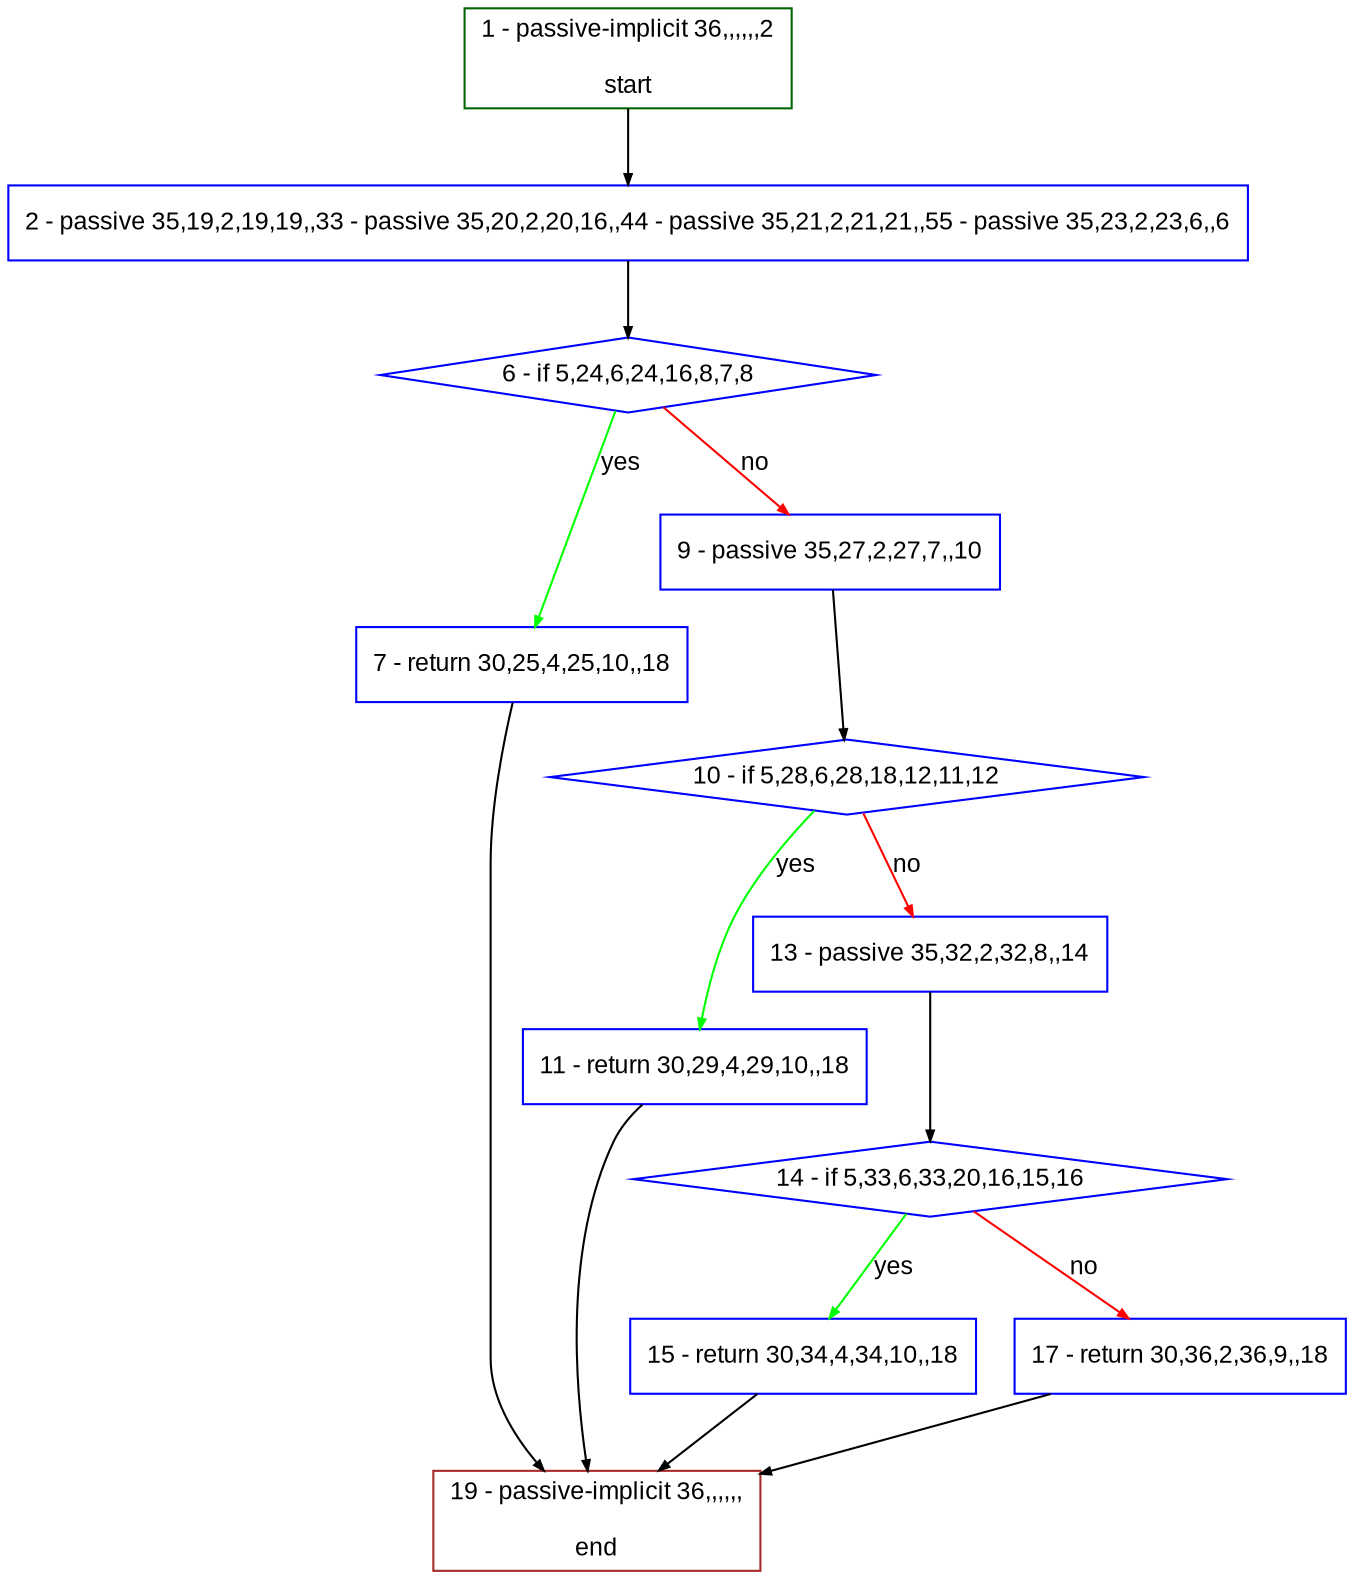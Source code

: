 digraph "" {
  graph [bgcolor="white", fillcolor="#FFFFCC", pack="true", packmode="clust", fontname="Arial", label="", fontsize="12", compound="true", style="rounded,filled"];
  node [node_initialized="no", fillcolor="white", fontname="Arial", label="", color="grey", fontsize="12", fixedsize="false", compound="true", shape="rectangle", style="filled"];
  edge [arrowtail="none", lhead="", fontcolor="black", fontname="Arial", label="", color="black", fontsize="12", arrowhead="normal", arrowsize="0.5", compound="true", ltail="", dir="forward"];
  __N1 [fillcolor="#ffffff", label="2 - passive 35,19,2,19,19,,33 - passive 35,20,2,20,16,,44 - passive 35,21,2,21,21,,55 - passive 35,23,2,23,6,,6", color="#0000ff", shape="box", style="filled"];
  __N2 [fillcolor="#ffffff", label="1 - passive-implicit 36,,,,,,2\n\nstart", color="#006400", shape="box", style="filled"];
  __N3 [fillcolor="#ffffff", label="6 - if 5,24,6,24,16,8,7,8", color="#0000ff", shape="diamond", style="filled"];
  __N4 [fillcolor="#ffffff", label="7 - return 30,25,4,25,10,,18", color="#0000ff", shape="box", style="filled"];
  __N5 [fillcolor="#ffffff", label="9 - passive 35,27,2,27,7,,10", color="#0000ff", shape="box", style="filled"];
  __N6 [fillcolor="#ffffff", label="19 - passive-implicit 36,,,,,,\n\nend", color="#a52a2a", shape="box", style="filled"];
  __N7 [fillcolor="#ffffff", label="10 - if 5,28,6,28,18,12,11,12", color="#0000ff", shape="diamond", style="filled"];
  __N8 [fillcolor="#ffffff", label="11 - return 30,29,4,29,10,,18", color="#0000ff", shape="box", style="filled"];
  __N9 [fillcolor="#ffffff", label="13 - passive 35,32,2,32,8,,14", color="#0000ff", shape="box", style="filled"];
  __N10 [fillcolor="#ffffff", label="14 - if 5,33,6,33,20,16,15,16", color="#0000ff", shape="diamond", style="filled"];
  __N11 [fillcolor="#ffffff", label="15 - return 30,34,4,34,10,,18", color="#0000ff", shape="box", style="filled"];
  __N12 [fillcolor="#ffffff", label="17 - return 30,36,2,36,9,,18", color="#0000ff", shape="box", style="filled"];
  __N2 -> __N1 [arrowtail="none", color="#000000", label="", arrowhead="normal", dir="forward"];
  __N1 -> __N3 [arrowtail="none", color="#000000", label="", arrowhead="normal", dir="forward"];
  __N3 -> __N4 [arrowtail="none", color="#00ff00", label="yes", arrowhead="normal", dir="forward"];
  __N3 -> __N5 [arrowtail="none", color="#ff0000", label="no", arrowhead="normal", dir="forward"];
  __N4 -> __N6 [arrowtail="none", color="#000000", label="", arrowhead="normal", dir="forward"];
  __N5 -> __N7 [arrowtail="none", color="#000000", label="", arrowhead="normal", dir="forward"];
  __N7 -> __N8 [arrowtail="none", color="#00ff00", label="yes", arrowhead="normal", dir="forward"];
  __N7 -> __N9 [arrowtail="none", color="#ff0000", label="no", arrowhead="normal", dir="forward"];
  __N8 -> __N6 [arrowtail="none", color="#000000", label="", arrowhead="normal", dir="forward"];
  __N9 -> __N10 [arrowtail="none", color="#000000", label="", arrowhead="normal", dir="forward"];
  __N10 -> __N11 [arrowtail="none", color="#00ff00", label="yes", arrowhead="normal", dir="forward"];
  __N10 -> __N12 [arrowtail="none", color="#ff0000", label="no", arrowhead="normal", dir="forward"];
  __N11 -> __N6 [arrowtail="none", color="#000000", label="", arrowhead="normal", dir="forward"];
  __N12 -> __N6 [arrowtail="none", color="#000000", label="", arrowhead="normal", dir="forward"];
}
